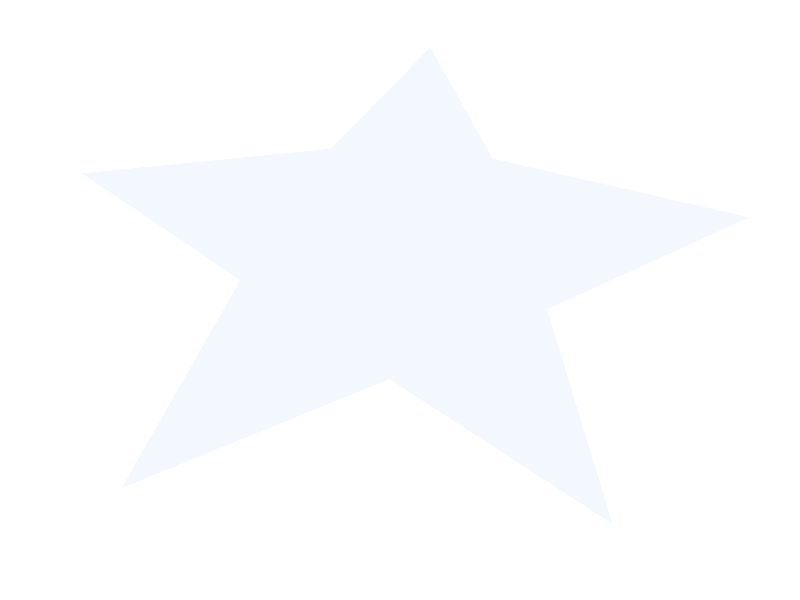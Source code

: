 // a pentagram prism
// Final: povray -Q11 Height=1024 Width=1024 +A0.1 +J
// Dev: povray +D +P +Ua +Q4

#include "colors.inc"
#include "glass.inc"
camera {
  location <8,35,-9> * .1
  look_at 0
  right<1,0,0>
}
light_source {<-2, 28, 8> *.1 color White area_light <1,0,0> <0,0,1> 8 8}
light_source {<-8, 3, 2> color White area_light <1,0,0> <0,0,1> 8 8}

global_settings {max_trace_level 16}

#declare tex = texture {
			pigment{color Col_Glass_Bluish}
			finish {F_Glass8}
		}

#declare x1 = 0.47;
#declare x2 = 0.293;
#declare z1 = 0.5;
#declare z2 = 0.154;
#declare z3 = 0.4;

#declare len = 3;
#declare h = 1;

#declare p1low = <0, 0, z1>;
#declare p2low = <-x1, 0, z2>;
#declare p3low = <-x2, 0, -z3>;
#declare p4low = <x2, 0, -z3>;
#declare p5low = <x1, 0, z2>;

#declare p1hi = <0, h, z1>;
#declare p2hi = <-x1, h, z2>;
#declare p3hi = <-x2, h, -z3>;
#declare p4hi = <x2, h, -z3>;
#declare p5hi = <x1, h, z2>;

#declare p1mid = <0, h*0.5, z1> * <-len, 1, -len>;
#declare p2mid = <-x1, h*0.5, z2> * <-len, 1, -len>;
#declare p3mid = <-x2, h*0.5, -z3> * <-len, 1, -len>;
#declare p4mid = <x2, h*0.5, -z3> * <-len, 1, -len>;
#declare p5mid = <x1, h*0.5, z2> * <-len, 1, -len>;

mesh {
	// cap
	triangle {<0, 0, 0>, p1low, p2low}
	triangle {<0, 0, 0>, p2low, p3low}
	triangle {<0, 0, 0>, p3low, p4low}
	triangle {<0, 0, 0>, p4low, p5low}
	triangle {<0, 0, 0>, p5low, p1low}

	// cap
	triangle {<0, h, 0>, p1hi, p2hi}
	triangle {<0, h, 0>, p2hi, p3hi}
	triangle {<0, h, 0>, p3hi, p4hi}
	triangle {<0, h, 0>, p4hi, p5hi}
	triangle {<0, h, 0>, p5hi, p1hi}

	// fin
	triangle {p1mid, p3low, p4low}
	triangle {p1mid, p3low, p3hi}
	triangle {p1mid, p3hi, p4hi}
	triangle {p1mid, p4low, p4hi}

	// fin
	triangle {p2mid, p4low, p5low}
	triangle {p2mid, p4low, p4hi}
	triangle {p2mid, p4hi, p5hi}
	triangle {p2mid, p5low, p5hi}

	// fin
	triangle {p3mid, p1low, p5low}
	triangle {p3mid, p1low, p1hi}
	triangle {p3mid, p1hi, p5hi}
	triangle {p3mid, p5low, p5hi}

	// fin
	triangle {p4mid, p1low, p2low}
	triangle {p4mid, p1low, p1hi}
	triangle {p4mid, p1hi, p2hi}
	triangle {p4mid, p2low, p2hi}

	// fin
	triangle {p5mid, p3low, p2low}
	triangle {p5mid, p3low, p3hi}
	triangle {p5mid, p3hi, p2hi}
	triangle {p5mid, p2low, p2hi}

	texture { tex }
	interior {I_Glass_Caustics1 ior 1.4}
}

plane { <0,1,0>, -0.01 pigment {White}}
